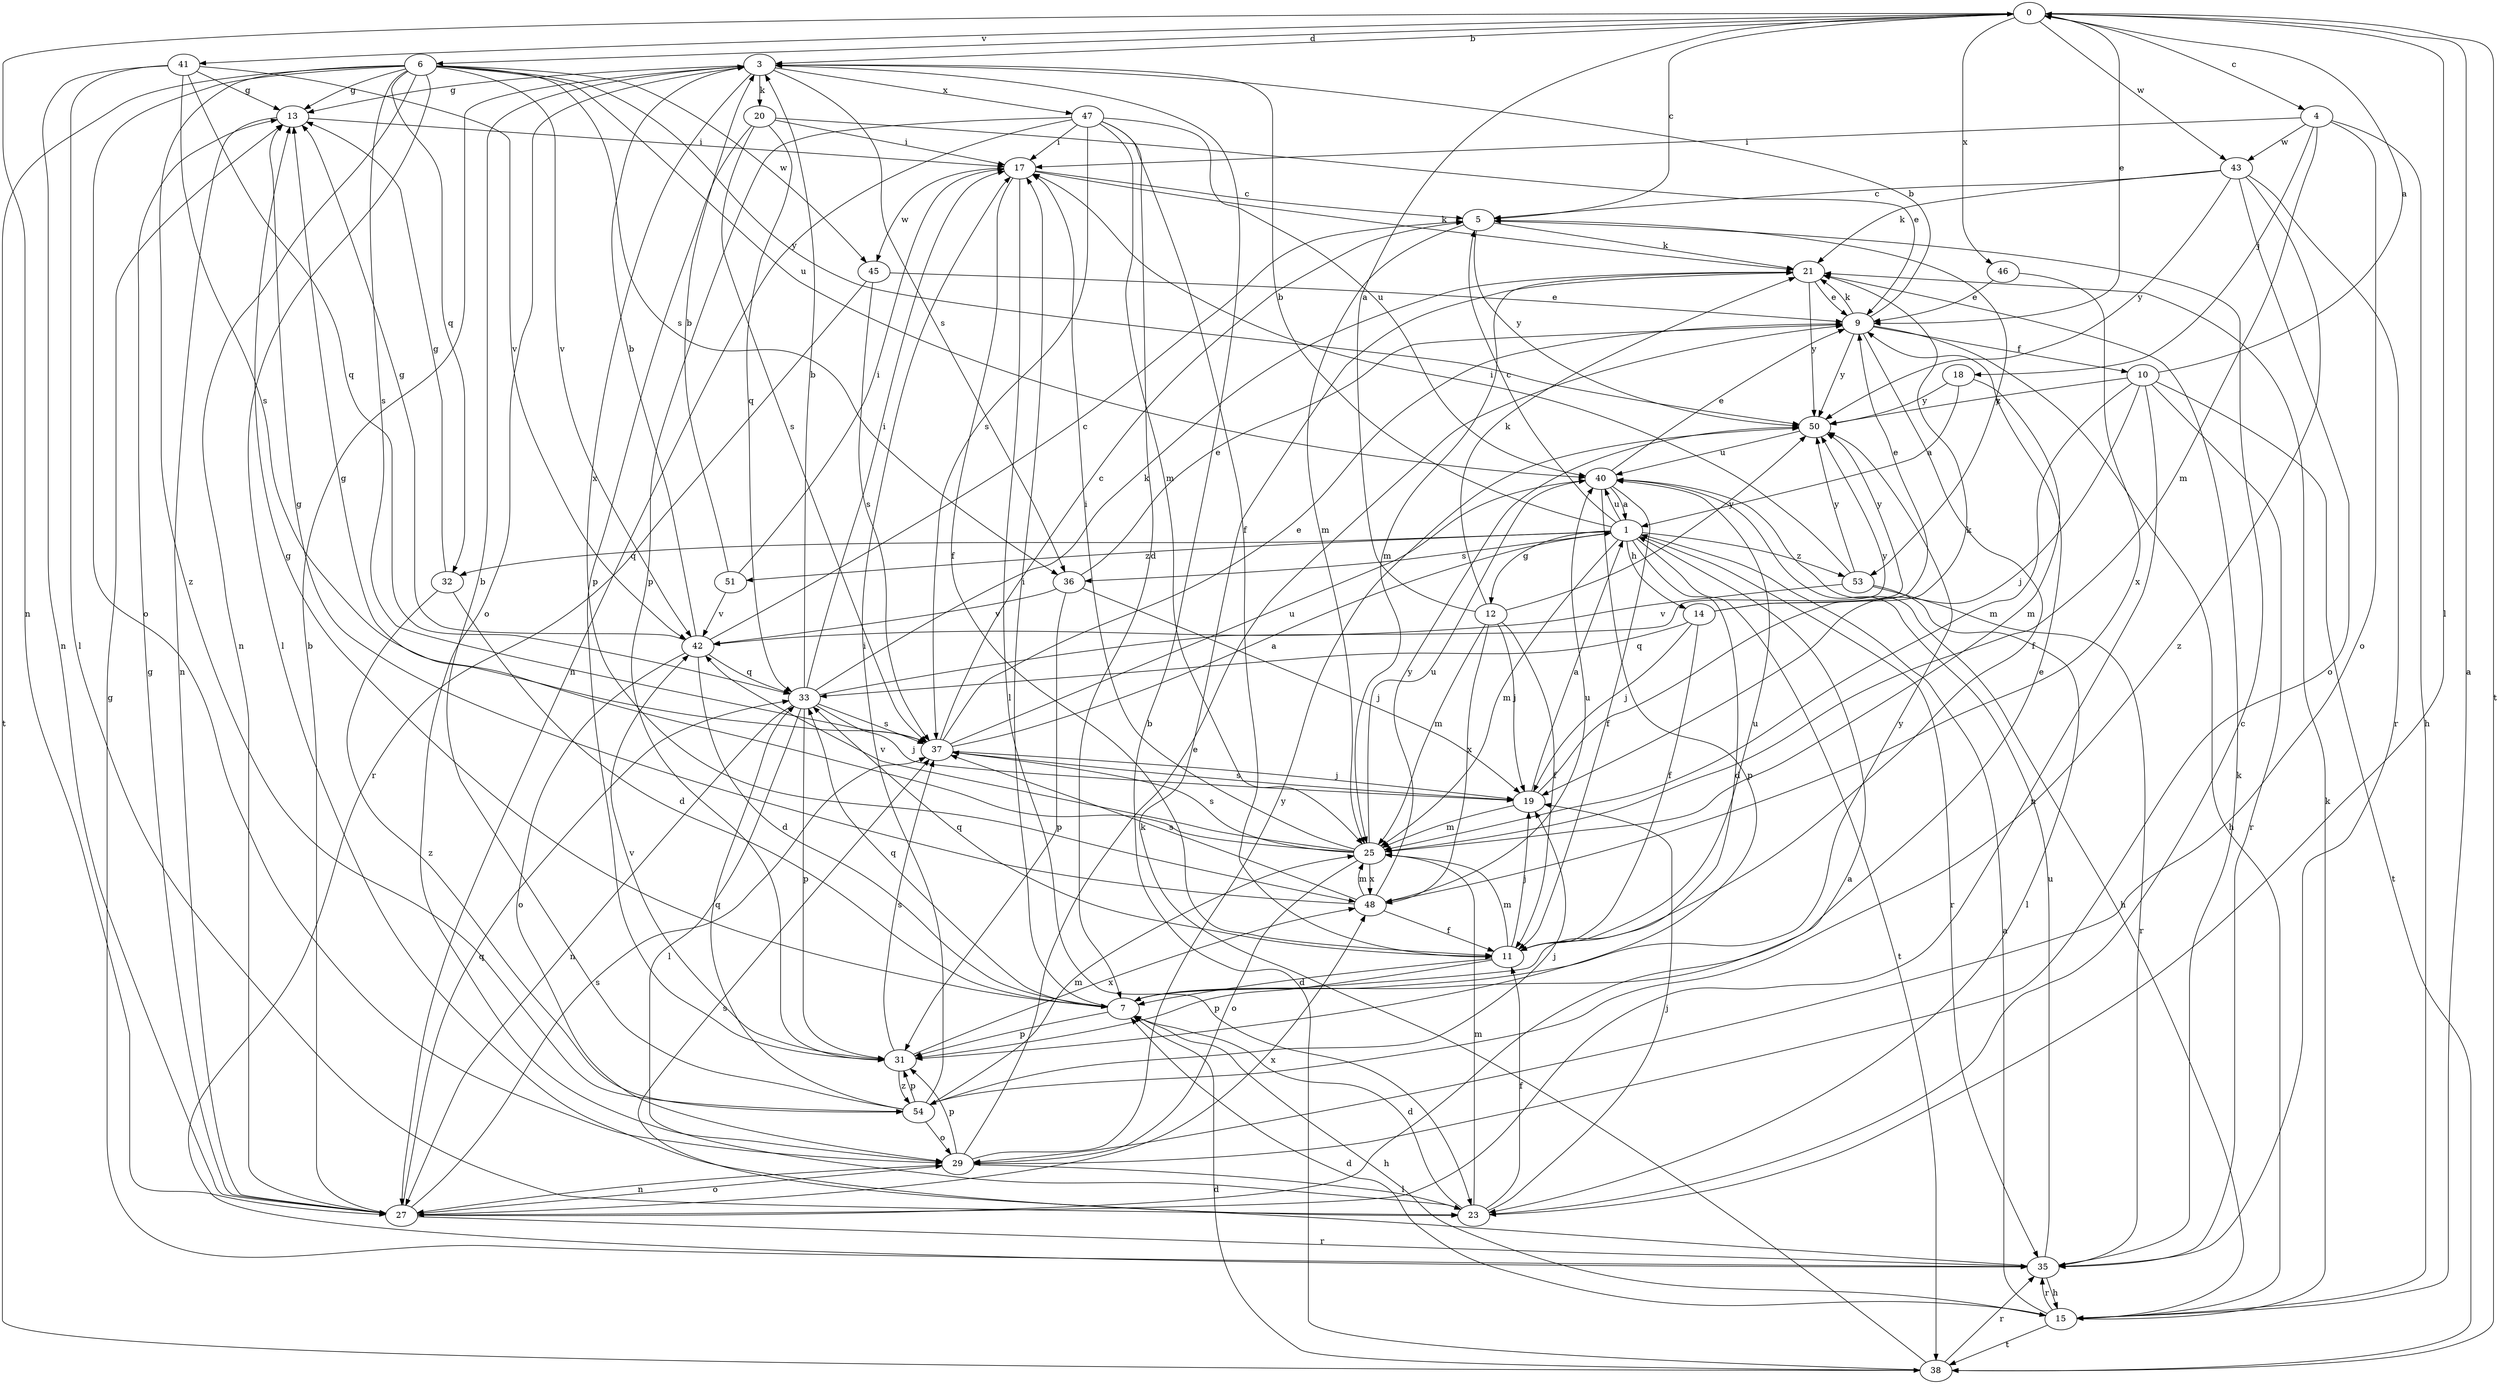 strict digraph  {
0;
1;
3;
4;
5;
6;
7;
9;
10;
11;
12;
13;
14;
15;
17;
18;
19;
20;
21;
23;
25;
27;
29;
31;
32;
33;
35;
36;
37;
38;
40;
41;
42;
43;
45;
46;
47;
48;
50;
51;
53;
54;
0 -> 3  [label=b];
0 -> 4  [label=c];
0 -> 5  [label=c];
0 -> 6  [label=d];
0 -> 9  [label=e];
0 -> 23  [label=l];
0 -> 27  [label=n];
0 -> 38  [label=t];
0 -> 41  [label=v];
0 -> 43  [label=w];
0 -> 46  [label=x];
1 -> 3  [label=b];
1 -> 5  [label=c];
1 -> 7  [label=d];
1 -> 12  [label=g];
1 -> 14  [label=h];
1 -> 25  [label=m];
1 -> 32  [label=q];
1 -> 35  [label=r];
1 -> 36  [label=s];
1 -> 38  [label=t];
1 -> 40  [label=u];
1 -> 51  [label=z];
1 -> 53  [label=z];
3 -> 13  [label=g];
3 -> 20  [label=k];
3 -> 29  [label=o];
3 -> 36  [label=s];
3 -> 47  [label=x];
3 -> 48  [label=x];
4 -> 15  [label=h];
4 -> 17  [label=i];
4 -> 18  [label=j];
4 -> 25  [label=m];
4 -> 29  [label=o];
4 -> 43  [label=w];
5 -> 21  [label=k];
5 -> 25  [label=m];
5 -> 50  [label=y];
5 -> 53  [label=z];
6 -> 13  [label=g];
6 -> 23  [label=l];
6 -> 27  [label=n];
6 -> 29  [label=o];
6 -> 32  [label=q];
6 -> 36  [label=s];
6 -> 37  [label=s];
6 -> 38  [label=t];
6 -> 40  [label=u];
6 -> 42  [label=v];
6 -> 45  [label=w];
6 -> 50  [label=y];
6 -> 54  [label=z];
7 -> 9  [label=e];
7 -> 13  [label=g];
7 -> 15  [label=h];
7 -> 17  [label=i];
7 -> 31  [label=p];
7 -> 33  [label=q];
7 -> 50  [label=y];
9 -> 3  [label=b];
9 -> 10  [label=f];
9 -> 11  [label=f];
9 -> 15  [label=h];
9 -> 21  [label=k];
9 -> 50  [label=y];
10 -> 0  [label=a];
10 -> 19  [label=j];
10 -> 25  [label=m];
10 -> 27  [label=n];
10 -> 35  [label=r];
10 -> 38  [label=t];
10 -> 50  [label=y];
11 -> 7  [label=d];
11 -> 19  [label=j];
11 -> 25  [label=m];
11 -> 31  [label=p];
11 -> 33  [label=q];
11 -> 40  [label=u];
12 -> 0  [label=a];
12 -> 11  [label=f];
12 -> 19  [label=j];
12 -> 21  [label=k];
12 -> 25  [label=m];
12 -> 48  [label=x];
12 -> 50  [label=y];
13 -> 17  [label=i];
13 -> 27  [label=n];
14 -> 9  [label=e];
14 -> 11  [label=f];
14 -> 19  [label=j];
14 -> 33  [label=q];
14 -> 50  [label=y];
15 -> 0  [label=a];
15 -> 1  [label=a];
15 -> 7  [label=d];
15 -> 21  [label=k];
15 -> 35  [label=r];
15 -> 38  [label=t];
17 -> 5  [label=c];
17 -> 11  [label=f];
17 -> 21  [label=k];
17 -> 23  [label=l];
17 -> 45  [label=w];
18 -> 1  [label=a];
18 -> 25  [label=m];
18 -> 50  [label=y];
19 -> 1  [label=a];
19 -> 21  [label=k];
19 -> 25  [label=m];
19 -> 37  [label=s];
20 -> 9  [label=e];
20 -> 17  [label=i];
20 -> 31  [label=p];
20 -> 33  [label=q];
20 -> 37  [label=s];
21 -> 9  [label=e];
21 -> 25  [label=m];
21 -> 50  [label=y];
23 -> 5  [label=c];
23 -> 7  [label=d];
23 -> 11  [label=f];
23 -> 19  [label=j];
23 -> 25  [label=m];
25 -> 13  [label=g];
25 -> 17  [label=i];
25 -> 29  [label=o];
25 -> 37  [label=s];
25 -> 40  [label=u];
25 -> 42  [label=v];
25 -> 48  [label=x];
27 -> 1  [label=a];
27 -> 3  [label=b];
27 -> 13  [label=g];
27 -> 29  [label=o];
27 -> 33  [label=q];
27 -> 35  [label=r];
27 -> 37  [label=s];
27 -> 48  [label=x];
29 -> 9  [label=e];
29 -> 23  [label=l];
29 -> 27  [label=n];
29 -> 31  [label=p];
29 -> 50  [label=y];
31 -> 37  [label=s];
31 -> 42  [label=v];
31 -> 48  [label=x];
31 -> 54  [label=z];
32 -> 7  [label=d];
32 -> 13  [label=g];
32 -> 54  [label=z];
33 -> 3  [label=b];
33 -> 17  [label=i];
33 -> 19  [label=j];
33 -> 21  [label=k];
33 -> 23  [label=l];
33 -> 27  [label=n];
33 -> 31  [label=p];
33 -> 37  [label=s];
33 -> 50  [label=y];
35 -> 13  [label=g];
35 -> 15  [label=h];
35 -> 21  [label=k];
35 -> 37  [label=s];
35 -> 40  [label=u];
36 -> 9  [label=e];
36 -> 19  [label=j];
36 -> 31  [label=p];
36 -> 42  [label=v];
37 -> 1  [label=a];
37 -> 5  [label=c];
37 -> 9  [label=e];
37 -> 19  [label=j];
37 -> 40  [label=u];
38 -> 3  [label=b];
38 -> 7  [label=d];
38 -> 21  [label=k];
38 -> 35  [label=r];
40 -> 1  [label=a];
40 -> 9  [label=e];
40 -> 11  [label=f];
40 -> 15  [label=h];
40 -> 31  [label=p];
41 -> 13  [label=g];
41 -> 23  [label=l];
41 -> 27  [label=n];
41 -> 33  [label=q];
41 -> 37  [label=s];
41 -> 42  [label=v];
42 -> 3  [label=b];
42 -> 5  [label=c];
42 -> 7  [label=d];
42 -> 13  [label=g];
42 -> 29  [label=o];
42 -> 33  [label=q];
43 -> 5  [label=c];
43 -> 21  [label=k];
43 -> 29  [label=o];
43 -> 35  [label=r];
43 -> 50  [label=y];
43 -> 54  [label=z];
45 -> 9  [label=e];
45 -> 35  [label=r];
45 -> 37  [label=s];
46 -> 9  [label=e];
46 -> 48  [label=x];
47 -> 7  [label=d];
47 -> 11  [label=f];
47 -> 17  [label=i];
47 -> 25  [label=m];
47 -> 27  [label=n];
47 -> 31  [label=p];
47 -> 37  [label=s];
47 -> 40  [label=u];
48 -> 11  [label=f];
48 -> 13  [label=g];
48 -> 25  [label=m];
48 -> 37  [label=s];
48 -> 40  [label=u];
48 -> 50  [label=y];
50 -> 40  [label=u];
51 -> 3  [label=b];
51 -> 17  [label=i];
51 -> 42  [label=v];
53 -> 17  [label=i];
53 -> 23  [label=l];
53 -> 35  [label=r];
53 -> 42  [label=v];
53 -> 50  [label=y];
54 -> 3  [label=b];
54 -> 17  [label=i];
54 -> 19  [label=j];
54 -> 25  [label=m];
54 -> 29  [label=o];
54 -> 31  [label=p];
54 -> 33  [label=q];
}
